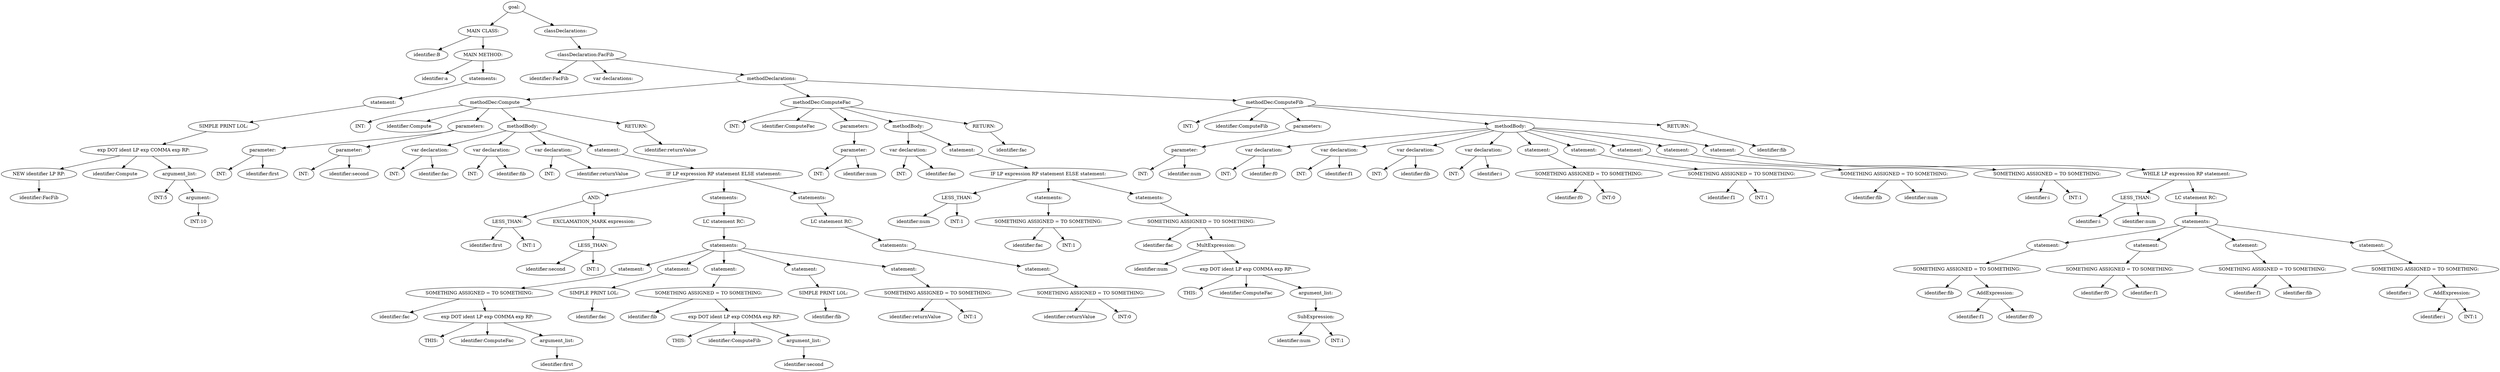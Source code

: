 digraph {
n0 [label="goal:"];
n1 [label="MAIN CLASS:"];
n2 [label="identifier:B"];
n1 -> n2
n3 [label="MAIN METHOD:"];
n4 [label="identifier:a"];
n3 -> n4
n5 [label="statements:"];
n6 [label="statement:"];
n7 [label="SIMPLE PRINT LOL:"];
n8 [label="exp DOT ident LP exp COMMA exp RP:"];
n9 [label="NEW identifier LP RP:"];
n10 [label="identifier:FacFib"];
n9 -> n10
n8 -> n9
n11 [label="identifier:Compute"];
n8 -> n11
n12 [label="argument_list:"];
n13 [label="INT:5"];
n12 -> n13
n14 [label="argument:"];
n15 [label="INT:10"];
n14 -> n15
n12 -> n14
n8 -> n12
n7 -> n8
n6 -> n7
n5 -> n6
n3 -> n5
n1 -> n3
n0 -> n1
n16 [label="classDeclarations:"];
n17 [label="classDeclaration:FacFib"];
n18 [label="identifier:FacFib"];
n17 -> n18
n19 [label="var declarations:"];
n17 -> n19
n20 [label="methodDeclarations:"];
n21 [label="methodDec:Compute"];
n22 [label="INT:"];
n21 -> n22
n23 [label="identifier:Compute"];
n21 -> n23
n24 [label="parameters:"];
n25 [label="parameter:"];
n26 [label="INT:"];
n25 -> n26
n27 [label="identifier:first"];
n25 -> n27
n24 -> n25
n28 [label="parameter:"];
n29 [label="INT:"];
n28 -> n29
n30 [label="identifier:second"];
n28 -> n30
n24 -> n28
n21 -> n24
n31 [label="methodBody:"];
n32 [label="var declaration:"];
n33 [label="INT:"];
n32 -> n33
n34 [label="identifier:fac"];
n32 -> n34
n31 -> n32
n35 [label="var declaration:"];
n36 [label="INT:"];
n35 -> n36
n37 [label="identifier:fib"];
n35 -> n37
n31 -> n35
n38 [label="var declaration:"];
n39 [label="INT:"];
n38 -> n39
n40 [label="identifier:returnValue"];
n38 -> n40
n31 -> n38
n41 [label="statement:"];
n42 [label="IF LP expression RP statement ELSE statement:"];
n43 [label="AND:"];
n44 [label="LESS_THAN:"];
n45 [label="identifier:first"];
n44 -> n45
n46 [label="INT:1"];
n44 -> n46
n43 -> n44
n47 [label="EXCLAMATION_MARK expression:"];
n48 [label="LESS_THAN:"];
n49 [label="identifier:second"];
n48 -> n49
n50 [label="INT:1"];
n48 -> n50
n47 -> n48
n43 -> n47
n42 -> n43
n51 [label="statements:"];
n52 [label="LC statement RC:"];
n53 [label="statements:"];
n54 [label="statement:"];
n55 [label="SOMETHING ASSIGNED = TO SOMETHING:"];
n56 [label="identifier:fac"];
n55 -> n56
n57 [label="exp DOT ident LP exp COMMA exp RP:"];
n58 [label="THIS:"];
n57 -> n58
n59 [label="identifier:ComputeFac"];
n57 -> n59
n60 [label="argument_list:"];
n61 [label="identifier:first"];
n60 -> n61
n57 -> n60
n55 -> n57
n54 -> n55
n53 -> n54
n62 [label="statement:"];
n63 [label="SIMPLE PRINT LOL:"];
n64 [label="identifier:fac"];
n63 -> n64
n62 -> n63
n53 -> n62
n65 [label="statement:"];
n66 [label="SOMETHING ASSIGNED = TO SOMETHING:"];
n67 [label="identifier:fib"];
n66 -> n67
n68 [label="exp DOT ident LP exp COMMA exp RP:"];
n69 [label="THIS:"];
n68 -> n69
n70 [label="identifier:ComputeFib"];
n68 -> n70
n71 [label="argument_list:"];
n72 [label="identifier:second"];
n71 -> n72
n68 -> n71
n66 -> n68
n65 -> n66
n53 -> n65
n73 [label="statement:"];
n74 [label="SIMPLE PRINT LOL:"];
n75 [label="identifier:fib"];
n74 -> n75
n73 -> n74
n53 -> n73
n76 [label="statement:"];
n77 [label="SOMETHING ASSIGNED = TO SOMETHING:"];
n78 [label="identifier:returnValue"];
n77 -> n78
n79 [label="INT:1"];
n77 -> n79
n76 -> n77
n53 -> n76
n52 -> n53
n51 -> n52
n42 -> n51
n80 [label="statements:"];
n81 [label="LC statement RC:"];
n82 [label="statements:"];
n83 [label="statement:"];
n84 [label="SOMETHING ASSIGNED = TO SOMETHING:"];
n85 [label="identifier:returnValue"];
n84 -> n85
n86 [label="INT:0"];
n84 -> n86
n83 -> n84
n82 -> n83
n81 -> n82
n80 -> n81
n42 -> n80
n41 -> n42
n31 -> n41
n21 -> n31
n87 [label="RETURN:"];
n88 [label="identifier:returnValue"];
n87 -> n88
n21 -> n87
n20 -> n21
n89 [label="methodDec:ComputeFac"];
n90 [label="INT:"];
n89 -> n90
n91 [label="identifier:ComputeFac"];
n89 -> n91
n92 [label="parameters:"];
n93 [label="parameter:"];
n94 [label="INT:"];
n93 -> n94
n95 [label="identifier:num"];
n93 -> n95
n92 -> n93
n89 -> n92
n96 [label="methodBody:"];
n97 [label="var declaration:"];
n98 [label="INT:"];
n97 -> n98
n99 [label="identifier:fac"];
n97 -> n99
n96 -> n97
n100 [label="statement:"];
n101 [label="IF LP expression RP statement ELSE statement:"];
n102 [label="LESS_THAN:"];
n103 [label="identifier:num"];
n102 -> n103
n104 [label="INT:1"];
n102 -> n104
n101 -> n102
n105 [label="statements:"];
n106 [label="SOMETHING ASSIGNED = TO SOMETHING:"];
n107 [label="identifier:fac"];
n106 -> n107
n108 [label="INT:1"];
n106 -> n108
n105 -> n106
n101 -> n105
n109 [label="statements:"];
n110 [label="SOMETHING ASSIGNED = TO SOMETHING:"];
n111 [label="identifier:fac"];
n110 -> n111
n112 [label="MultExpression:"];
n113 [label="identifier:num"];
n112 -> n113
n114 [label="exp DOT ident LP exp COMMA exp RP:"];
n115 [label="THIS:"];
n114 -> n115
n116 [label="identifier:ComputeFac"];
n114 -> n116
n117 [label="argument_list:"];
n118 [label="SubExpression:"];
n119 [label="identifier:num"];
n118 -> n119
n120 [label="INT:1"];
n118 -> n120
n117 -> n118
n114 -> n117
n112 -> n114
n110 -> n112
n109 -> n110
n101 -> n109
n100 -> n101
n96 -> n100
n89 -> n96
n121 [label="RETURN:"];
n122 [label="identifier:fac"];
n121 -> n122
n89 -> n121
n20 -> n89
n123 [label="methodDec:ComputeFib"];
n124 [label="INT:"];
n123 -> n124
n125 [label="identifier:ComputeFib"];
n123 -> n125
n126 [label="parameters:"];
n127 [label="parameter:"];
n128 [label="INT:"];
n127 -> n128
n129 [label="identifier:num"];
n127 -> n129
n126 -> n127
n123 -> n126
n130 [label="methodBody:"];
n131 [label="var declaration:"];
n132 [label="INT:"];
n131 -> n132
n133 [label="identifier:f0"];
n131 -> n133
n130 -> n131
n134 [label="var declaration:"];
n135 [label="INT:"];
n134 -> n135
n136 [label="identifier:f1"];
n134 -> n136
n130 -> n134
n137 [label="var declaration:"];
n138 [label="INT:"];
n137 -> n138
n139 [label="identifier:fib"];
n137 -> n139
n130 -> n137
n140 [label="var declaration:"];
n141 [label="INT:"];
n140 -> n141
n142 [label="identifier:i"];
n140 -> n142
n130 -> n140
n143 [label="statement:"];
n144 [label="SOMETHING ASSIGNED = TO SOMETHING:"];
n145 [label="identifier:f0"];
n144 -> n145
n146 [label="INT:0"];
n144 -> n146
n143 -> n144
n130 -> n143
n147 [label="statement:"];
n148 [label="SOMETHING ASSIGNED = TO SOMETHING:"];
n149 [label="identifier:f1"];
n148 -> n149
n150 [label="INT:1"];
n148 -> n150
n147 -> n148
n130 -> n147
n151 [label="statement:"];
n152 [label="SOMETHING ASSIGNED = TO SOMETHING:"];
n153 [label="identifier:fib"];
n152 -> n153
n154 [label="identifier:num"];
n152 -> n154
n151 -> n152
n130 -> n151
n155 [label="statement:"];
n156 [label="SOMETHING ASSIGNED = TO SOMETHING:"];
n157 [label="identifier:i"];
n156 -> n157
n158 [label="INT:1"];
n156 -> n158
n155 -> n156
n130 -> n155
n159 [label="statement:"];
n160 [label="WHILE LP expression RP statement:"];
n161 [label="LESS_THAN:"];
n162 [label="identifier:i"];
n161 -> n162
n163 [label="identifier:num"];
n161 -> n163
n160 -> n161
n164 [label="LC statement RC:"];
n165 [label="statements:"];
n166 [label="statement:"];
n167 [label="SOMETHING ASSIGNED = TO SOMETHING:"];
n168 [label="identifier:fib"];
n167 -> n168
n169 [label="AddExpression:"];
n170 [label="identifier:f1"];
n169 -> n170
n171 [label="identifier:f0"];
n169 -> n171
n167 -> n169
n166 -> n167
n165 -> n166
n172 [label="statement:"];
n173 [label="SOMETHING ASSIGNED = TO SOMETHING:"];
n174 [label="identifier:f0"];
n173 -> n174
n175 [label="identifier:f1"];
n173 -> n175
n172 -> n173
n165 -> n172
n176 [label="statement:"];
n177 [label="SOMETHING ASSIGNED = TO SOMETHING:"];
n178 [label="identifier:f1"];
n177 -> n178
n179 [label="identifier:fib"];
n177 -> n179
n176 -> n177
n165 -> n176
n180 [label="statement:"];
n181 [label="SOMETHING ASSIGNED = TO SOMETHING:"];
n182 [label="identifier:i"];
n181 -> n182
n183 [label="AddExpression:"];
n184 [label="identifier:i"];
n183 -> n184
n185 [label="INT:1"];
n183 -> n185
n181 -> n183
n180 -> n181
n165 -> n180
n164 -> n165
n160 -> n164
n159 -> n160
n130 -> n159
n123 -> n130
n186 [label="RETURN:"];
n187 [label="identifier:fib"];
n186 -> n187
n123 -> n186
n20 -> n123
n17 -> n20
n16 -> n17
n0 -> n16
}
